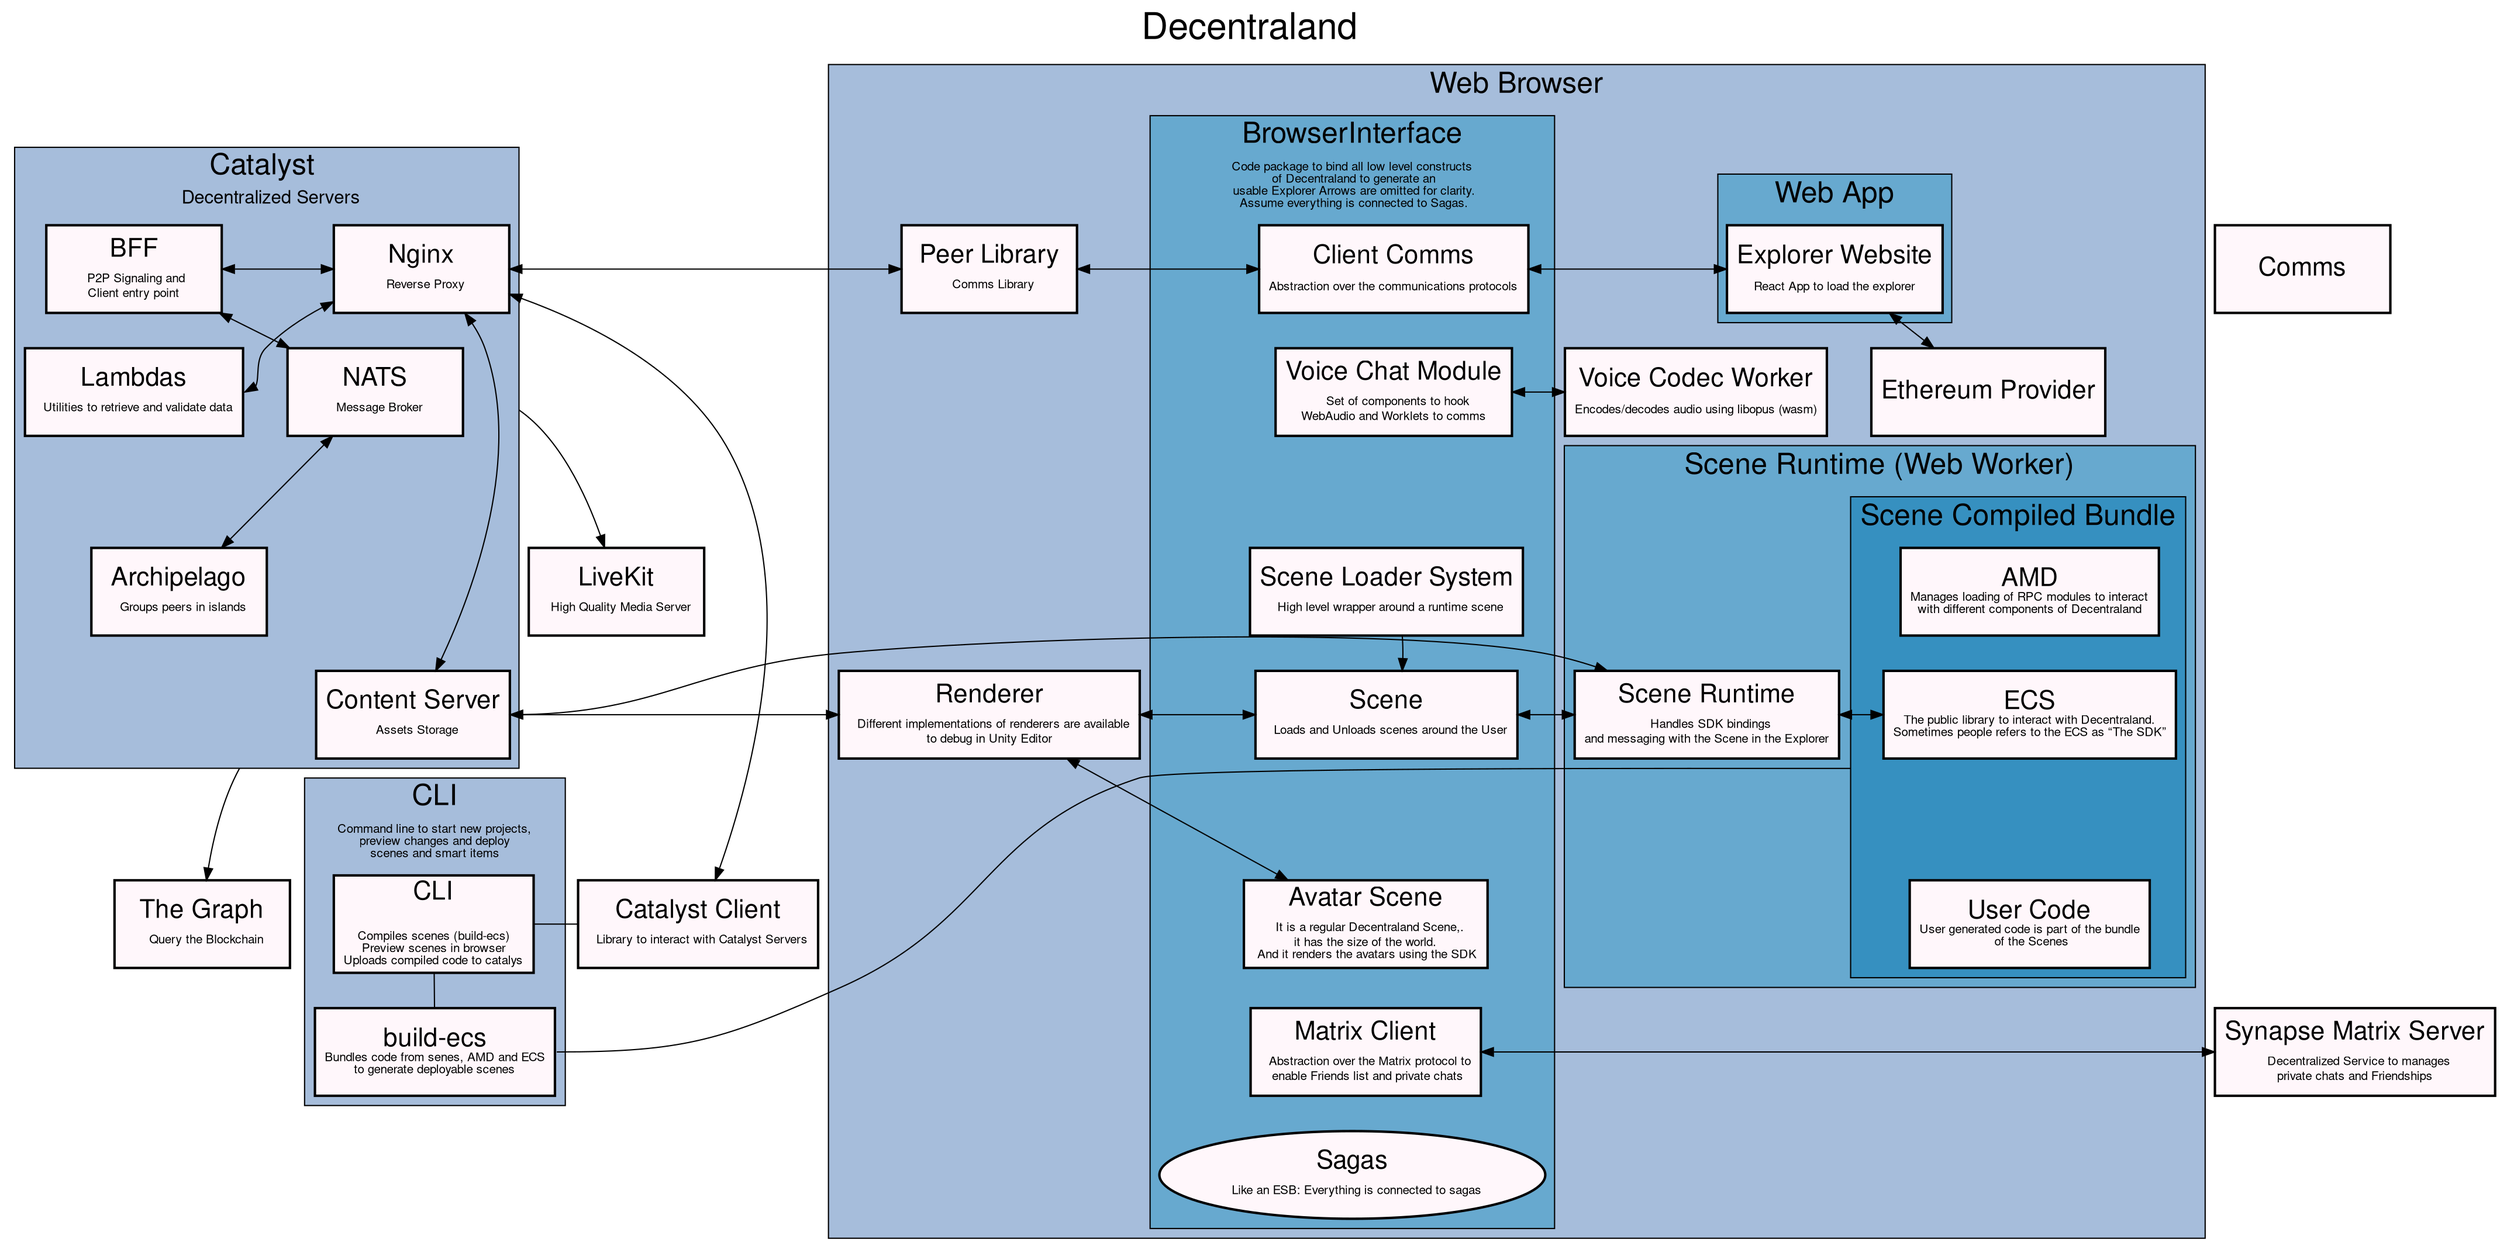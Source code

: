 digraph G { 
    label="Decentraland" 
    labelloc="t"
    fontsize =30
    fontname="Helvetica,Arial,sans-serif"
    compound=true; 
    
	node [fontname="Helvetica,Arial,sans-serif"]
	edge [fontname="Helvetica,Arial,sans-serif"]    
	graph [        
		newrank = true,             
		nodesep = .5,
		ranksep = .4,		
		splines = true,        
	]
	node [        
		fixedsize = false,
		fontsize =21,
		height = 1,
		shape = box,
        colorscheme="pubugn9"
		style = "filled,setlinewidth(2)",       
        fillcolor=1
		width = 2
	]
    
    subgraph cluster_catalyst {
        label = <Catalyst <BR/> <FONT POINT-SIZE="15">Decentralized Servers</FONT>>
        colorscheme="pubugn9"
        bgcolor=4
        fontsize=24.0
        URL="https://github.com/decentraland/catalyst"
        BFF [
            label=<BFF<BR /> <FONT POINT-SIZE="10">P2P Signaling and <br/>Client entry point</FONT>>
            URL="https://github.com/decentraland/explorer-bff"
        ]
        edge [
            style = "invis"
        ]
        Nginx [
            label=<Nginx<BR/> <FONT POINT-SIZE="10">Reverse Proxy</FONT>>
        ]      
        Archipelago [
            label=<Archipelago<BR/> <FONT POINT-SIZE="10">Groups peers in islands</FONT>>
            URL="https://github.com/decentraland/archipelago-service"
        ]    
        NATS [
            label=<NATS<BR/> <FONT POINT-SIZE="10">Message Broker</FONT>>
            URL="https://nats.io/"
        ]        

        BFF -> Lambdas -> Archipelago -> Content
        edge [
            style = "normal"
            dir=both
        ]
        
        Content -> Nginx [constraint=false]
        Content [
            label=<Content Server<BR/> <FONT POINT-SIZE="10">Assets Storage</FONT>>
            URL="https://github.com/decentraland/catalyst/tree/main/content"
        ]
        Lambdas:e -> Nginx [constraint=false]
        Lambdas [
            label=<Lambdas<BR/> <FONT POINT-SIZE="10">Utilities to retrieve and validate data</FONT>>
            URL="https://github.com/decentraland/catalyst/tree/main/lambdas"
        ]
        BFF -> Nginx [constraint=false]        
        
        BFF -> NATS[constraint=false]        
        Archipelago -> NATS[constraint=false]
        edge [
            style = "invis"
        ]
        Nginx -> NATS
    }    
    
    LiveKit [
        label=<LiveKit<BR/> <FONT POINT-SIZE="10">High Quality Media Server</FONT>>
        URL="https://livekit.io/"
    ]
    
    NATS:e -> LiveKit [ltail=cluster_catalyst]   
    edge [style = "normal"]  
    
    
    TheGraph [
        label=<The Graph<BR/> <FONT POINT-SIZE="10">Query the Blockchain</FONT>>
        URL="https://thegraph.com/hosted-service/subgraph/decentraland/collections-matic-mainnet"
    ]
    Content:w -> TheGraph [ltail=cluster_catalyst]   
         
    edge [dir=both]   
    Nginx -> CatalystClient
    
   subgraph cluster_cli { 
        label = <CLI<BR/><FONT POINT-SIZE="10"><BR/>Command line to start new projects,<BR/>preview changes and deploy<BR/>scenes and smart items</FONT>>
        colorscheme="pubugn9"       
        bgcolor=4
        fontsize=24.0              
        edge [ arrowhead=none, dir=none ]
        CLI[
            label=<CLI<BR/> <FONT POINT-SIZE="10"><BR/>Compiles scenes (build-ecs)<BR/>Preview scenes in browser<BR/>Uploads compiled code to catalys</FONT>>
            URL="https://github.com/decentraland/cli"
        ]
        "build-ecs" [
            label=<build-ecs<FONT POINT-SIZE="10"><BR/>Bundles code from senes, AMD and ECS<BR/>to generate deployable scenes</FONT>>            
            URL="https://github.com/decentraland/js-sdk-toolchain/blob/c648dcabc0ac1aade3cf143769f7e7f67ffba95b/packages/%40dcl/build-ecs/index.ts"
        ]
        CLI -> "build-ecs"
    }

    edge[arrowhead=none, dir=none style=invis]
    Content -> CLI [ltail=cluster_catalyst, lhead=cluster_cli]
    
    
    CatalystClient[
        label=<Catalyst Client<BR/> <FONT POINT-SIZE="10">Library to interact with Catalyst Servers</FONT>>
        URL="https://github.com/decentraland/catalyst-client"
    ]
    edge[style=normal arrowhead=normal]
    CLI -> CatalystClient
    
    edge[style=normal arrowhead=normal dir=both]
    Synapse[
        label=<Synapse Matrix Server<BR/> <FONT POINT-SIZE="10">Decentralized Service to manages<BR/>private chats and Friendships</FONT>>
        URL="https://github.com/decentraland/catalyst-client"
    ]
    Synapse -> MatrixClient

	subgraph cluster_webbrowser {     
        fontsize=24.0
        colorscheme="pubugn9"       
        bgcolor=4                          
        VoiceCodecWorker [
            label=<Voice Codec Worker<FONT POINT-SIZE="10"><BR/><BR/>Encodes/decodes audio using libopus (wasm)</FONT>>            
        ]
        subgraph cluster_sceneruntime {
            label="Scene Runtime (Web Worker)"
            bgcolor=5
            SceneRuntime
            subgraph cluster_bundle {
                bgcolor=6
                label = "Scene Compiled Bundle"
                edge [style=invis]
                AMD[
                    label=<AMD<FONT POINT-SIZE="10"><BR/>Manages loading of RPC modules to interact<BR/>with different components of Decentraland</FONT>>
                    URL="https://github.com/decentraland/js-sdk-toolchain/tree/c648dcabc0ac1aade3cf143769f7e7f67ffba95b/packages/%40dcl/amd"
                ]
                ECS [
                    label=<ECS<FONT POINT-SIZE="10"><BR/>The public library to interact with Decentraland.<BR/>Sometimes people refers to the ECS as “The SDK”</FONT>>
                    URL="https://github.com/decentraland/js-sdk-toolchain/tree/5ba2a3616ea419a04974be07876850ed63eca7e2/packages/%40dcl/ecs"
                ]
                UserCode [
                    label=<User Code<FONT POINT-SIZE="10"><BR/>User generated code is part of the bundle<BR/> of the Scenes</FONT>>                    
                ]
                AMD -> ECS -> UserCode
            }            
        }
        
        subgraph cluster_website {
            label="Web App"
            bgcolor=5
            ExplorerWebSite
        }        
        ClientComms[
            label=<Client Comms<FONT POINT-SIZE="10"><BR/><BR/>Abstraction over the communications protocols</FONT>>
            URL="https://github.com/decentraland/unity-renderer/tree/b16cd758edd9cdff7d384ac9f7950832fcbd6a3f/browser-interface/packages/shared/comms"
        ]
        EthProvider[
            label="Ethereum Provider"
        ]
        ExplorerWebSite[
            label=<Explorer Website<FONT POINT-SIZE="10"><BR/><BR/>React App to load the explorer</FONT>>
            URL="https://github.com/decentraland/unity-renderer/tree/b16cd758edd9cdff7d384ac9f7950832fcbd6a3f/browser-interface/packages/shared/comms"
        ]        
        ExplorerWebSite -> EthProvider
        ClientComms -> ExplorerWebSite
        subgraph cluster_BrowserInterface {            
            label=<BrowserInterface<FONT POINT-SIZE="10"><BR/><BR/>Code package to bind all low level constructs<BR/> of Decentraland to generate an<BR/> usable Explorer Arrows are omitted for clarity.<BR/> Assume everything is connected to Sagas.</FONT>>
            URL="https://github.com/decentraland/unity-renderer/tree/b16cd758edd9cdff7d384ac9f7950832fcbd6a3f/browser-interface"
            bgcolor=5 	     
            node [shape=ellipse]
            Sagas
            node [shape=box]
            edge [style=invis]               
            ClientComms -> VoiceChat -> SceneLoader -> Scene -> AvatarScene -> MatrixClient -> Sagas
            edge [style=solid arrowhead=normal dir=forward]
            SceneLoader -> Scene 
        }               
        
        edge [style=normal]
        CatalystPeer[ 
            label=<Peer Library<BR/> <FONT POINT-SIZE="10">Comms Library</FONT>>
            URL="https://github.com/decentraland/catalyst-comms-peer"
        ]
        Renderer[
            label=<Renderer<BR/> <FONT POINT-SIZE="10">Different implementations of renderers are available<BR/>to debug in Unity Editor</FONT>>
            URL="https://github.com/decentraland/unity-renderer/"
        ]
        VoiceChat[
            label=<Voice Chat Module<BR/> <FONT POINT-SIZE="10">Set of components to hook<BR/>WebAudio and Worklets to comms</FONT>>
            URL="https://github.com/decentraland/unity-renderer/tree/b16cd758edd9cdff7d384ac9f7950832fcbd6a3f/browser-interface/packages/voice-chat-codec"
        ]
        SceneLoader [
            label=<Scene Loader System<BR/> <FONT POINT-SIZE="10">High level wrapper around a runtime scene</FONT>>
            URL="https://github.com/decentraland/unity-renderer/blob/b16cd758edd9cdff7d384ac9f7950832fcbd6a3f/browser-interface/packages/shared/scene-loader/"
        ]
        Scene [
            label=<Scene<BR/> <FONT POINT-SIZE="10">Loads and Unloads scenes around the User</FONT>>
            URL="https://github.com/decentraland/unity-renderer/blob/b16cd758edd9cdff7d384ac9f7950832fcbd6a3f/browser-interface/packages/shared/scene-loader/"
        ]
        AvatarScene [
            label=<Avatar Scene<BR/> <FONT POINT-SIZE="10">It is a regular Decentraland Scene,.<BR/>it has the size of the world.<BR/> And it renders the avatars using the SDK</FONT>>
            URL="https://github.com/decentraland/unity-renderer/tree/b16cd758edd9cdff7d384ac9f7950832fcbd6a3f/browser-interface/packages/ui/avatar/avatarSystem.ts"
        ]
        MatrixClient [
            label=<Matrix Client<BR/> <FONT POINT-SIZE="10">Abstraction over the Matrix protocol to<BR/> enable Friends list and private chats</FONT>>
            URL="https://github.com/decentraland/matrix-client"
        ]
        Sagas [
            label=<Sagas<BR/> <FONT POINT-SIZE="10">Like an ESB: Everything is connected to sagas</FONT>>                    
        ]
        SceneRuntime[
            label=<Scene Runtime<BR/> <FONT POINT-SIZE="10">Handles SDK bindings<br/>and messaging with the Scene in the Explorer</FONT>>
            URL="https://github.com/decentraland/matrix-client"
        ]
        CatalystPeer -> ClientComms                
        VoiceChat -> VoiceCodecWorker        
        Renderer -> Scene        
        Renderer -> AvatarScene
        Content -> Renderer
        Scene -> SceneRuntime -> ECS
        Content:e -> SceneRuntime
        edge [style=invis]
        "CatalystPeer"  -> Renderer                
        label="Web Browser"        
    }
    
    CatalystPeer -> Nginx 
    edge [style=rounded arrowhead=none dir=none  lhead=cluster_bundle ]    
    "build-ecs":e -> ECS:e
        
    { 
        rank = same; 
        Comms
        Nginx
        CatalystPeer    
        ExplorerWebSite    
    }
    {
        rank = same;
        CLI    
        CatalystClient    
    }
    {
        rank=same;
        MatrixClient
        Synapse
        
    }
    {
        rank = same;
        CatalystPeer
        ClientComms        
    }
    {
        rank = same;
        Content                
        Renderer
        Scene    
        SceneRuntime    
        ECS
    }
    {
        rank=same;
        Lambdas
        VoiceChat
        VoiceCodecWorker
    }
}